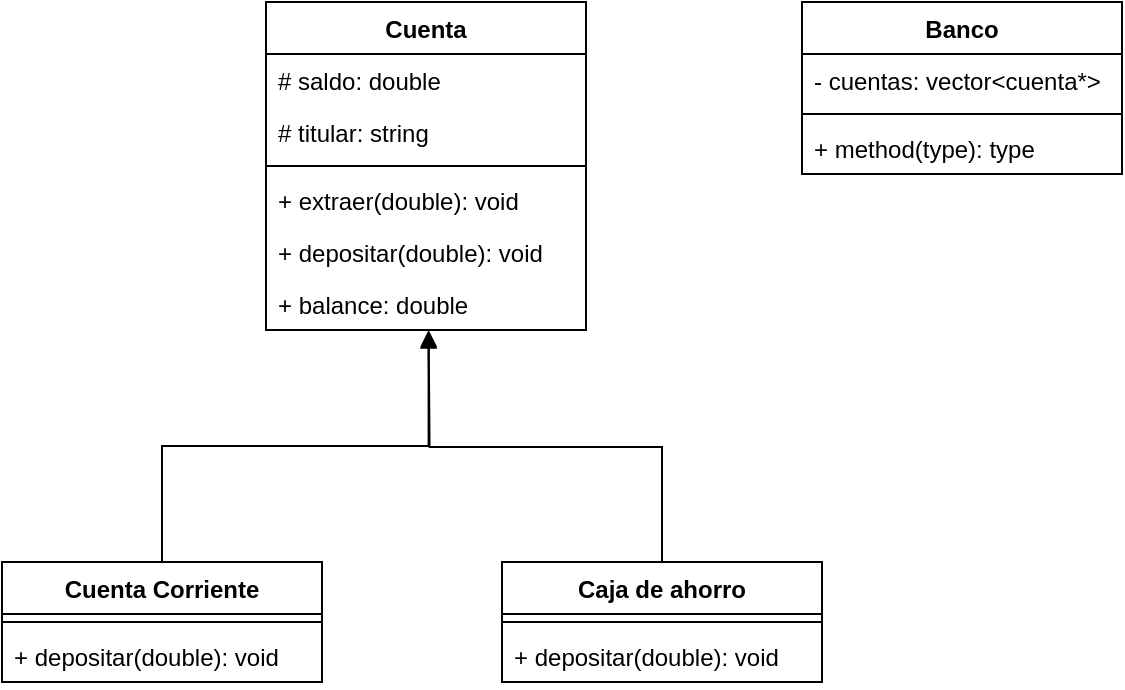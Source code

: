 <mxfile version="20.0.4" type="device"><diagram id="Ok4MjVnfElwRWhsn-PUU" name="Page-1"><mxGraphModel dx="1507" dy="628" grid="1" gridSize="10" guides="1" tooltips="1" connect="1" arrows="1" fold="1" page="1" pageScale="1" pageWidth="827" pageHeight="1169" math="0" shadow="0"><root><mxCell id="0"/><mxCell id="1" parent="0"/><mxCell id="-keKLQwCTZ8Dh-LZvKoE-22" value="Cuenta" style="swimlane;fontStyle=1;align=center;verticalAlign=top;childLayout=stackLayout;horizontal=1;startSize=26;horizontalStack=0;resizeParent=1;resizeParentMax=0;resizeLast=0;collapsible=1;marginBottom=0;" vertex="1" parent="1"><mxGeometry x="332" y="190" width="160" height="164" as="geometry"/></mxCell><mxCell id="-keKLQwCTZ8Dh-LZvKoE-23" value="# saldo: double" style="text;strokeColor=none;fillColor=none;align=left;verticalAlign=top;spacingLeft=4;spacingRight=4;overflow=hidden;rotatable=0;points=[[0,0.5],[1,0.5]];portConstraint=eastwest;" vertex="1" parent="-keKLQwCTZ8Dh-LZvKoE-22"><mxGeometry y="26" width="160" height="26" as="geometry"/></mxCell><mxCell id="-keKLQwCTZ8Dh-LZvKoE-30" value="# titular: string" style="text;strokeColor=none;fillColor=none;align=left;verticalAlign=top;spacingLeft=4;spacingRight=4;overflow=hidden;rotatable=0;points=[[0,0.5],[1,0.5]];portConstraint=eastwest;" vertex="1" parent="-keKLQwCTZ8Dh-LZvKoE-22"><mxGeometry y="52" width="160" height="26" as="geometry"/></mxCell><mxCell id="-keKLQwCTZ8Dh-LZvKoE-24" value="" style="line;strokeWidth=1;fillColor=none;align=left;verticalAlign=middle;spacingTop=-1;spacingLeft=3;spacingRight=3;rotatable=0;labelPosition=right;points=[];portConstraint=eastwest;" vertex="1" parent="-keKLQwCTZ8Dh-LZvKoE-22"><mxGeometry y="78" width="160" height="8" as="geometry"/></mxCell><mxCell id="-keKLQwCTZ8Dh-LZvKoE-25" value="+ extraer(double): void&#10;" style="text;strokeColor=none;fillColor=none;align=left;verticalAlign=top;spacingLeft=4;spacingRight=4;overflow=hidden;rotatable=0;points=[[0,0.5],[1,0.5]];portConstraint=eastwest;" vertex="1" parent="-keKLQwCTZ8Dh-LZvKoE-22"><mxGeometry y="86" width="160" height="26" as="geometry"/></mxCell><mxCell id="-keKLQwCTZ8Dh-LZvKoE-34" value="+ depositar(double): void" style="text;strokeColor=none;fillColor=none;align=left;verticalAlign=top;spacingLeft=4;spacingRight=4;overflow=hidden;rotatable=0;points=[[0,0.5],[1,0.5]];portConstraint=eastwest;fontStyle=0" vertex="1" parent="-keKLQwCTZ8Dh-LZvKoE-22"><mxGeometry y="112" width="160" height="26" as="geometry"/></mxCell><mxCell id="-keKLQwCTZ8Dh-LZvKoE-33" value="+ balance: double" style="text;strokeColor=none;fillColor=none;align=left;verticalAlign=top;spacingLeft=4;spacingRight=4;overflow=hidden;rotatable=0;points=[[0,0.5],[1,0.5]];portConstraint=eastwest;" vertex="1" parent="-keKLQwCTZ8Dh-LZvKoE-22"><mxGeometry y="138" width="160" height="26" as="geometry"/></mxCell><mxCell id="-keKLQwCTZ8Dh-LZvKoE-36" value="Cuenta Corriente" style="swimlane;fontStyle=1;align=center;verticalAlign=top;childLayout=stackLayout;horizontal=1;startSize=26;horizontalStack=0;resizeParent=1;resizeParentMax=0;resizeLast=0;collapsible=1;marginBottom=0;" vertex="1" parent="1"><mxGeometry x="200" y="470" width="160" height="60" as="geometry"/></mxCell><mxCell id="-keKLQwCTZ8Dh-LZvKoE-39" value="" style="line;strokeWidth=1;fillColor=none;align=left;verticalAlign=middle;spacingTop=-1;spacingLeft=3;spacingRight=3;rotatable=0;labelPosition=right;points=[];portConstraint=eastwest;" vertex="1" parent="-keKLQwCTZ8Dh-LZvKoE-36"><mxGeometry y="26" width="160" height="8" as="geometry"/></mxCell><mxCell id="-keKLQwCTZ8Dh-LZvKoE-42" value="+ depositar(double): void" style="text;strokeColor=none;fillColor=none;align=left;verticalAlign=top;spacingLeft=4;spacingRight=4;overflow=hidden;rotatable=0;points=[[0,0.5],[1,0.5]];portConstraint=eastwest;" vertex="1" parent="-keKLQwCTZ8Dh-LZvKoE-36"><mxGeometry y="34" width="160" height="26" as="geometry"/></mxCell><mxCell id="-keKLQwCTZ8Dh-LZvKoE-50" value="" style="endArrow=block;endFill=1;html=1;edgeStyle=orthogonalEdgeStyle;align=left;verticalAlign=top;rounded=0;exitX=0.5;exitY=0;exitDx=0;exitDy=0;entryX=0.508;entryY=1.027;entryDx=0;entryDy=0;entryPerimeter=0;" edge="1" parent="1" source="-keKLQwCTZ8Dh-LZvKoE-36" target="-keKLQwCTZ8Dh-LZvKoE-33"><mxGeometry x="-1" relative="1" as="geometry"><mxPoint x="340" y="370" as="sourcePoint"/><mxPoint x="450" y="410" as="targetPoint"/></mxGeometry></mxCell><mxCell id="-keKLQwCTZ8Dh-LZvKoE-53" value="Caja de ahorro" style="swimlane;fontStyle=1;align=center;verticalAlign=top;childLayout=stackLayout;horizontal=1;startSize=26;horizontalStack=0;resizeParent=1;resizeParentMax=0;resizeLast=0;collapsible=1;marginBottom=0;" vertex="1" parent="1"><mxGeometry x="450" y="470" width="160" height="60" as="geometry"/></mxCell><mxCell id="-keKLQwCTZ8Dh-LZvKoE-54" value="" style="line;strokeWidth=1;fillColor=none;align=left;verticalAlign=middle;spacingTop=-1;spacingLeft=3;spacingRight=3;rotatable=0;labelPosition=right;points=[];portConstraint=eastwest;" vertex="1" parent="-keKLQwCTZ8Dh-LZvKoE-53"><mxGeometry y="26" width="160" height="8" as="geometry"/></mxCell><mxCell id="-keKLQwCTZ8Dh-LZvKoE-55" value="+ depositar(double): void" style="text;strokeColor=none;fillColor=none;align=left;verticalAlign=top;spacingLeft=4;spacingRight=4;overflow=hidden;rotatable=0;points=[[0,0.5],[1,0.5]];portConstraint=eastwest;" vertex="1" parent="-keKLQwCTZ8Dh-LZvKoE-53"><mxGeometry y="34" width="160" height="26" as="geometry"/></mxCell><mxCell id="-keKLQwCTZ8Dh-LZvKoE-56" value="" style="endArrow=block;endFill=1;html=1;edgeStyle=orthogonalEdgeStyle;align=left;verticalAlign=top;rounded=0;exitX=0.5;exitY=0;exitDx=0;exitDy=0;entryX=0.508;entryY=1.027;entryDx=0;entryDy=0;entryPerimeter=0;" edge="1" parent="1" source="-keKLQwCTZ8Dh-LZvKoE-53"><mxGeometry x="-1" relative="1" as="geometry"><mxPoint x="280" y="469.3" as="sourcePoint"/><mxPoint x="413.28" y="354.002" as="targetPoint"/></mxGeometry></mxCell><mxCell id="-keKLQwCTZ8Dh-LZvKoE-58" value="Banco" style="swimlane;fontStyle=1;align=center;verticalAlign=top;childLayout=stackLayout;horizontal=1;startSize=26;horizontalStack=0;resizeParent=1;resizeParentMax=0;resizeLast=0;collapsible=1;marginBottom=0;" vertex="1" parent="1"><mxGeometry x="600" y="190" width="160" height="86" as="geometry"/></mxCell><mxCell id="-keKLQwCTZ8Dh-LZvKoE-59" value="- cuentas: vector&lt;cuenta*&gt;" style="text;strokeColor=none;fillColor=none;align=left;verticalAlign=top;spacingLeft=4;spacingRight=4;overflow=hidden;rotatable=0;points=[[0,0.5],[1,0.5]];portConstraint=eastwest;" vertex="1" parent="-keKLQwCTZ8Dh-LZvKoE-58"><mxGeometry y="26" width="160" height="26" as="geometry"/></mxCell><mxCell id="-keKLQwCTZ8Dh-LZvKoE-60" value="" style="line;strokeWidth=1;fillColor=none;align=left;verticalAlign=middle;spacingTop=-1;spacingLeft=3;spacingRight=3;rotatable=0;labelPosition=right;points=[];portConstraint=eastwest;" vertex="1" parent="-keKLQwCTZ8Dh-LZvKoE-58"><mxGeometry y="52" width="160" height="8" as="geometry"/></mxCell><mxCell id="-keKLQwCTZ8Dh-LZvKoE-61" value="+ method(type): type" style="text;strokeColor=none;fillColor=none;align=left;verticalAlign=top;spacingLeft=4;spacingRight=4;overflow=hidden;rotatable=0;points=[[0,0.5],[1,0.5]];portConstraint=eastwest;" vertex="1" parent="-keKLQwCTZ8Dh-LZvKoE-58"><mxGeometry y="60" width="160" height="26" as="geometry"/></mxCell></root></mxGraphModel></diagram></mxfile>